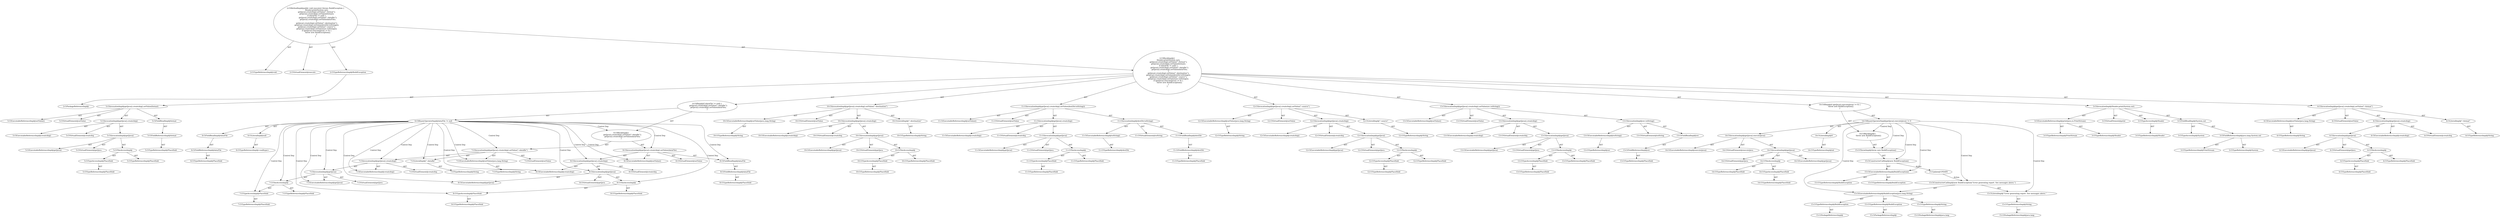 digraph "execute#?" {
0 [label="2:CtTypeReferenceImpl@void" shape=ellipse]
1 [label="2:CtVirtualElement@execute" shape=ellipse]
2 [label="2:CtTypeReferenceImpl@BuildException" shape=ellipse]
3 [label="2:CtPackageReferenceImpl@" shape=ellipse]
4 [label="3:CtExecutableReferenceImpl@print(java.io.PrintStream)" shape=ellipse]
5 [label="3:CtTypeReferenceImpl@Header" shape=ellipse]
6 [label="3:CtTypeReferenceImpl@PrintStream" shape=ellipse]
7 [label="3:CtVirtualElement@print" shape=ellipse]
8 [label="3:CtTypeAccessImpl@Header" shape=ellipse]
9 [label="3:CtTypeReferenceImpl@Header" shape=ellipse]
10 [label="3:CtFieldReferenceImpl@java.lang.System.out" shape=ellipse]
11 [label="3:CtTypeReferenceImpl@System" shape=ellipse]
12 [label="3:CtTypeReferenceImpl@PrintStream" shape=ellipse]
13 [label="3:CtFieldReadImpl@System.out" shape=ellipse]
14 [label="3:CtTypeAccessImpl@System" shape=ellipse]
15 [label="3:CtInvocationImpl@Header.print(System.out)" shape=ellipse]
16 [label="4:CtExecutableReferenceImpl@setValue(java.lang.String)" shape=ellipse]
17 [label="4:CtTypeReferenceImpl@String" shape=ellipse]
18 [label="4:CtVirtualElement@setValue" shape=ellipse]
19 [label="4:CtExecutableReferenceImpl@createArg()" shape=ellipse]
20 [label="4:CtVirtualElement@createArg" shape=ellipse]
21 [label="4:CtExecutableReferenceImpl@getJava()" shape=ellipse]
22 [label="4:CtVirtualElement@getJava" shape=ellipse]
23 [label="4:CtTypeAccessImpl@PlaceHold" shape=ellipse]
24 [label="4:CtTypeReferenceImpl@PlaceHold" shape=ellipse]
25 [label="4:CtThisAccessImpl@" shape=ellipse]
26 [label="4:CtTypeReferenceImpl@PlaceHold" shape=ellipse]
27 [label="4:CtInvocationImpl@getJava()" shape=ellipse]
28 [label="4:CtInvocationImpl@getJava().createArg()" shape=ellipse]
29 [label="4:CtLiteralImpl@\"--format\"" shape=ellipse]
30 [label="4:CtTypeReferenceImpl@String" shape=ellipse]
31 [label="4:CtInvocationImpl@getJava().createArg().setValue(\"--format\")" shape=ellipse]
32 [label="5:CtExecutableReferenceImpl@setValue()" shape=ellipse]
33 [label="5:CtVirtualElement@setValue" shape=ellipse]
34 [label="5:CtExecutableReferenceImpl@createArg()" shape=ellipse]
35 [label="5:CtVirtualElement@createArg" shape=ellipse]
36 [label="5:CtExecutableReferenceImpl@getJava()" shape=ellipse]
37 [label="5:CtVirtualElement@getJava" shape=ellipse]
38 [label="5:CtTypeAccessImpl@PlaceHold" shape=ellipse]
39 [label="5:CtTypeReferenceImpl@PlaceHold" shape=ellipse]
40 [label="5:CtThisAccessImpl@" shape=ellipse]
41 [label="5:CtTypeReferenceImpl@PlaceHold" shape=ellipse]
42 [label="5:CtInvocationImpl@getJava()" shape=ellipse]
43 [label="5:CtInvocationImpl@getJava().createArg()" shape=ellipse]
44 [label="5:CtFieldReferenceImpl@format" shape=ellipse]
45 [label="5:CtTypeReferenceImpl@PlaceHold" shape=ellipse]
46 [label="5:CtFieldReadImpl@format" shape=ellipse]
47 [label="5:CtInvocationImpl@getJava().createArg().setValue(format)" shape=ellipse]
48 [label="6:CtFieldReferenceImpl@dataFile" shape=ellipse]
49 [label="6:CtTypeReferenceImpl@PlaceHold" shape=ellipse]
50 [label="6:CtFieldReadImpl@dataFile" shape=ellipse]
51 [label="6:CtLiteralImpl@null" shape=ellipse]
52 [label="6:CtTypeReferenceImpl@<nulltype>" shape=ellipse]
53 [label="6:CtBinaryOperatorImpl@dataFile != null" shape=ellipse]
54 [label="7:CtExecutableReferenceImpl@setValue(java.lang.String)" shape=ellipse]
55 [label="7:CtTypeReferenceImpl@String" shape=ellipse]
56 [label="7:CtVirtualElement@setValue" shape=ellipse]
57 [label="7:CtExecutableReferenceImpl@createArg()" shape=ellipse]
58 [label="7:CtVirtualElement@createArg" shape=ellipse]
59 [label="7:CtExecutableReferenceImpl@getJava()" shape=ellipse]
60 [label="7:CtVirtualElement@getJava" shape=ellipse]
61 [label="7:CtTypeAccessImpl@PlaceHold" shape=ellipse]
62 [label="7:CtTypeReferenceImpl@PlaceHold" shape=ellipse]
63 [label="7:CtThisAccessImpl@" shape=ellipse]
64 [label="7:CtTypeReferenceImpl@PlaceHold" shape=ellipse]
65 [label="7:CtInvocationImpl@getJava()" shape=ellipse]
66 [label="7:CtInvocationImpl@getJava().createArg()" shape=ellipse]
67 [label="7:CtLiteralImpl@\"--datafile\"" shape=ellipse]
68 [label="7:CtTypeReferenceImpl@String" shape=ellipse]
69 [label="7:CtInvocationImpl@getJava().createArg().setValue(\"--datafile\")" shape=ellipse]
70 [label="8:CtExecutableReferenceImpl@setValue()" shape=ellipse]
71 [label="8:CtVirtualElement@setValue" shape=ellipse]
72 [label="8:CtExecutableReferenceImpl@createArg()" shape=ellipse]
73 [label="8:CtVirtualElement@createArg" shape=ellipse]
74 [label="8:CtExecutableReferenceImpl@getJava()" shape=ellipse]
75 [label="8:CtVirtualElement@getJava" shape=ellipse]
76 [label="8:CtTypeAccessImpl@PlaceHold" shape=ellipse]
77 [label="8:CtTypeReferenceImpl@PlaceHold" shape=ellipse]
78 [label="8:CtThisAccessImpl@" shape=ellipse]
79 [label="8:CtTypeReferenceImpl@PlaceHold" shape=ellipse]
80 [label="8:CtInvocationImpl@getJava()" shape=ellipse]
81 [label="8:CtInvocationImpl@getJava().createArg()" shape=ellipse]
82 [label="8:CtFieldReferenceImpl@dataFile" shape=ellipse]
83 [label="8:CtTypeReferenceImpl@PlaceHold" shape=ellipse]
84 [label="8:CtFieldReadImpl@dataFile" shape=ellipse]
85 [label="8:CtInvocationImpl@getJava().createArg().setValue(dataFile)" shape=ellipse]
86 [label="6:CtBlockImpl@\{
    getJava().createArg().setValue(\"--datafile\");
    getJava().createArg().setValue(dataFile);
\}" shape=ellipse]
87 [label="6:CtIfImpl@if (dataFile != null) \{
    getJava().createArg().setValue(\"--datafile\");
    getJava().createArg().setValue(dataFile);
\}" shape=ellipse]
88 [label="10:CtExecutableReferenceImpl@setValue(java.lang.String)" shape=ellipse]
89 [label="10:CtTypeReferenceImpl@String" shape=ellipse]
90 [label="10:CtVirtualElement@setValue" shape=ellipse]
91 [label="10:CtExecutableReferenceImpl@createArg()" shape=ellipse]
92 [label="10:CtVirtualElement@createArg" shape=ellipse]
93 [label="10:CtExecutableReferenceImpl@getJava()" shape=ellipse]
94 [label="10:CtVirtualElement@getJava" shape=ellipse]
95 [label="10:CtTypeAccessImpl@PlaceHold" shape=ellipse]
96 [label="10:CtTypeReferenceImpl@PlaceHold" shape=ellipse]
97 [label="10:CtThisAccessImpl@" shape=ellipse]
98 [label="10:CtTypeReferenceImpl@PlaceHold" shape=ellipse]
99 [label="10:CtInvocationImpl@getJava()" shape=ellipse]
100 [label="10:CtInvocationImpl@getJava().createArg()" shape=ellipse]
101 [label="10:CtLiteralImpl@\"--destination\"" shape=ellipse]
102 [label="10:CtTypeReferenceImpl@String" shape=ellipse]
103 [label="10:CtInvocationImpl@getJava().createArg().setValue(\"--destination\")" shape=ellipse]
104 [label="11:CtExecutableReferenceImpl@setValue()" shape=ellipse]
105 [label="11:CtVirtualElement@setValue" shape=ellipse]
106 [label="11:CtExecutableReferenceImpl@createArg()" shape=ellipse]
107 [label="11:CtVirtualElement@createArg" shape=ellipse]
108 [label="11:CtExecutableReferenceImpl@getJava()" shape=ellipse]
109 [label="11:CtVirtualElement@getJava" shape=ellipse]
110 [label="11:CtTypeAccessImpl@PlaceHold" shape=ellipse]
111 [label="11:CtTypeReferenceImpl@PlaceHold" shape=ellipse]
112 [label="11:CtThisAccessImpl@" shape=ellipse]
113 [label="11:CtTypeReferenceImpl@PlaceHold" shape=ellipse]
114 [label="11:CtInvocationImpl@getJava()" shape=ellipse]
115 [label="11:CtInvocationImpl@getJava().createArg()" shape=ellipse]
116 [label="11:CtExecutableReferenceImpl@toString()" shape=ellipse]
117 [label="11:CtTypeReferenceImpl@destDir" shape=ellipse]
118 [label="11:CtVirtualElement@toString" shape=ellipse]
119 [label="11:CtFieldReferenceImpl@destDir" shape=ellipse]
120 [label="11:CtTypeReferenceImpl@PlaceHold" shape=ellipse]
121 [label="11:CtFieldReadImpl@destDir" shape=ellipse]
122 [label="11:CtInvocationImpl@destDir.toString()" shape=ellipse]
123 [label="11:CtInvocationImpl@getJava().createArg().setValue(destDir.toString())" shape=ellipse]
124 [label="12:CtExecutableReferenceImpl@setValue(java.lang.String)" shape=ellipse]
125 [label="12:CtTypeReferenceImpl@String" shape=ellipse]
126 [label="12:CtVirtualElement@setValue" shape=ellipse]
127 [label="12:CtExecutableReferenceImpl@createArg()" shape=ellipse]
128 [label="12:CtVirtualElement@createArg" shape=ellipse]
129 [label="12:CtExecutableReferenceImpl@getJava()" shape=ellipse]
130 [label="12:CtVirtualElement@getJava" shape=ellipse]
131 [label="12:CtTypeAccessImpl@PlaceHold" shape=ellipse]
132 [label="12:CtTypeReferenceImpl@PlaceHold" shape=ellipse]
133 [label="12:CtThisAccessImpl@" shape=ellipse]
134 [label="12:CtTypeReferenceImpl@PlaceHold" shape=ellipse]
135 [label="12:CtInvocationImpl@getJava()" shape=ellipse]
136 [label="12:CtInvocationImpl@getJava().createArg()" shape=ellipse]
137 [label="12:CtLiteralImpl@\"--source\"" shape=ellipse]
138 [label="12:CtTypeReferenceImpl@String" shape=ellipse]
139 [label="12:CtInvocationImpl@getJava().createArg().setValue(\"--source\")" shape=ellipse]
140 [label="13:CtExecutableReferenceImpl@setValue()" shape=ellipse]
141 [label="13:CtVirtualElement@setValue" shape=ellipse]
142 [label="13:CtExecutableReferenceImpl@createArg()" shape=ellipse]
143 [label="13:CtVirtualElement@createArg" shape=ellipse]
144 [label="13:CtExecutableReferenceImpl@getJava()" shape=ellipse]
145 [label="13:CtVirtualElement@getJava" shape=ellipse]
146 [label="13:CtTypeAccessImpl@PlaceHold" shape=ellipse]
147 [label="13:CtTypeReferenceImpl@PlaceHold" shape=ellipse]
148 [label="13:CtThisAccessImpl@" shape=ellipse]
149 [label="13:CtTypeReferenceImpl@PlaceHold" shape=ellipse]
150 [label="13:CtInvocationImpl@getJava()" shape=ellipse]
151 [label="13:CtInvocationImpl@getJava().createArg()" shape=ellipse]
152 [label="13:CtExecutableReferenceImpl@toString()" shape=ellipse]
153 [label="13:CtTypeReferenceImpl@src" shape=ellipse]
154 [label="13:CtVirtualElement@toString" shape=ellipse]
155 [label="13:CtFieldReferenceImpl@src" shape=ellipse]
156 [label="13:CtTypeReferenceImpl@PlaceHold" shape=ellipse]
157 [label="13:CtFieldReadImpl@src" shape=ellipse]
158 [label="13:CtInvocationImpl@src.toString()" shape=ellipse]
159 [label="13:CtInvocationImpl@getJava().createArg().setValue(src.toString())" shape=ellipse]
160 [label="14:CtExecutableReferenceImpl@executeJava()" shape=ellipse]
161 [label="14:CtVirtualElement@executeJava" shape=ellipse]
162 [label="14:CtExecutableReferenceImpl@getJava()" shape=ellipse]
163 [label="14:CtVirtualElement@getJava" shape=ellipse]
164 [label="14:CtTypeAccessImpl@PlaceHold" shape=ellipse]
165 [label="14:CtTypeReferenceImpl@PlaceHold" shape=ellipse]
166 [label="14:CtThisAccessImpl@" shape=ellipse]
167 [label="14:CtTypeReferenceImpl@PlaceHold" shape=ellipse]
168 [label="14:CtInvocationImpl@getJava()" shape=ellipse]
169 [label="14:CtInvocationImpl@getJava().executeJava()" shape=ellipse]
170 [label="14:CtLiteralImpl@0" shape=ellipse]
171 [label="14:CtTypeReferenceImpl@int" shape=ellipse]
172 [label="14:CtBinaryOperatorImpl@getJava().executeJava() != 0" shape=ellipse]
173 [label="15:CtExecutableReferenceImpl@BuildException()" shape=ellipse]
174 [label="15:CtTypeReferenceImpl@BuildException" shape=ellipse]
175 [label="15:CtTypeReferenceImpl@BuildException" shape=ellipse]
176 [label="15:CtConstructorCallImpl@new BuildException()" shape=ellipse]
177 [label="15:CtThrowImpl@throw new BuildException()" shape=ellipse]
178 [label="14:CtBlockImpl@\{
    throw new BuildException();
\}" shape=ellipse]
179 [label="14:CtIfImpl@if (getJava().executeJava() != 0) \{
    throw new BuildException();
\}" shape=ellipse]
180 [label="2:CtBlockImpl@\{
    Header.print(System.out);
    getJava().createArg().setValue(\"--format\");
    getJava().createArg().setValue(format);
    if (dataFile != null) \{
        getJava().createArg().setValue(\"--datafile\");
        getJava().createArg().setValue(dataFile);
    \}
    getJava().createArg().setValue(\"--destination\");
    getJava().createArg().setValue(destDir.toString());
    getJava().createArg().setValue(\"--source\");
    getJava().createArg().setValue(src.toString());
    if (getJava().executeJava() != 0) \{
        throw new BuildException();
    \}
\}" shape=ellipse]
181 [label="2:CtMethodImpl@public void execute() throws BuildException \{
    Header.print(System.out);
    getJava().createArg().setValue(\"--format\");
    getJava().createArg().setValue(format);
    if (dataFile != null) \{
        getJava().createArg().setValue(\"--datafile\");
        getJava().createArg().setValue(dataFile);
    \}
    getJava().createArg().setValue(\"--destination\");
    getJava().createArg().setValue(destDir.toString());
    getJava().createArg().setValue(\"--source\");
    getJava().createArg().setValue(src.toString());
    if (getJava().executeJava() != 0) \{
        throw new BuildException();
    \}
\}" shape=ellipse]
182 [label="15:Update@UPDATE" shape=ellipse]
183 [label="15:CtPackageReferenceImpl@" shape=ellipse]
184 [label="15:CtTypeReferenceImpl@BuildException" shape=ellipse]
185 [label="15:CtPackageReferenceImpl@" shape=ellipse]
186 [label="15:CtTypeReferenceImpl@BuildException" shape=ellipse]
187 [label="15:CtPackageReferenceImpl@java.lang" shape=ellipse]
188 [label="15:CtTypeReferenceImpl@String" shape=ellipse]
189 [label="15:CtExecutableReferenceImpl@BuildException(java.lang.String)" shape=ellipse]
190 [label="15:CtPackageReferenceImpl@java.lang" shape=ellipse]
191 [label="15:CtTypeReferenceImpl@String" shape=ellipse]
192 [label="15:CtLiteralImpl@\"Error generating report. See messages above.\"" shape=ellipse]
193 [label="15:CtConstructorCallImpl@new BuildException(\"Error generating report. See messages above.\")" shape=ellipse]
2 -> 3 [label="AST"];
4 -> 5 [label="AST"];
4 -> 6 [label="AST"];
8 -> 9 [label="AST"];
10 -> 11 [label="AST"];
10 -> 12 [label="AST"];
13 -> 14 [label="AST"];
13 -> 10 [label="AST"];
15 -> 7 [label="AST"];
15 -> 8 [label="AST"];
15 -> 4 [label="AST"];
15 -> 13 [label="AST"];
16 -> 17 [label="AST"];
23 -> 24 [label="AST"];
25 -> 26 [label="AST"];
25 -> 23 [label="AST"];
27 -> 22 [label="AST"];
27 -> 25 [label="AST"];
27 -> 21 [label="AST"];
28 -> 20 [label="AST"];
28 -> 27 [label="AST"];
28 -> 19 [label="AST"];
29 -> 30 [label="AST"];
31 -> 18 [label="AST"];
31 -> 28 [label="AST"];
31 -> 16 [label="AST"];
31 -> 29 [label="AST"];
38 -> 39 [label="AST"];
40 -> 41 [label="AST"];
40 -> 38 [label="AST"];
42 -> 37 [label="AST"];
42 -> 40 [label="AST"];
42 -> 36 [label="AST"];
43 -> 35 [label="AST"];
43 -> 42 [label="AST"];
43 -> 34 [label="AST"];
44 -> 45 [label="AST"];
46 -> 44 [label="AST"];
47 -> 33 [label="AST"];
47 -> 43 [label="AST"];
47 -> 32 [label="AST"];
47 -> 46 [label="AST"];
48 -> 49 [label="AST"];
50 -> 48 [label="AST"];
51 -> 52 [label="AST"];
53 -> 50 [label="AST"];
53 -> 51 [label="AST"];
53 -> 86 [label="Control Dep"];
53 -> 69 [label="Control Dep"];
53 -> 54 [label="Control Dep"];
53 -> 66 [label="Control Dep"];
53 -> 57 [label="Control Dep"];
53 -> 65 [label="Control Dep"];
53 -> 59 [label="Control Dep"];
53 -> 63 [label="Control Dep"];
53 -> 61 [label="Control Dep"];
53 -> 67 [label="Control Dep"];
53 -> 85 [label="Control Dep"];
53 -> 70 [label="Control Dep"];
53 -> 81 [label="Control Dep"];
53 -> 72 [label="Control Dep"];
53 -> 80 [label="Control Dep"];
53 -> 74 [label="Control Dep"];
53 -> 78 [label="Control Dep"];
53 -> 76 [label="Control Dep"];
53 -> 84 [label="Control Dep"];
54 -> 55 [label="AST"];
61 -> 62 [label="AST"];
63 -> 64 [label="AST"];
63 -> 61 [label="AST"];
65 -> 60 [label="AST"];
65 -> 63 [label="AST"];
65 -> 59 [label="AST"];
66 -> 58 [label="AST"];
66 -> 65 [label="AST"];
66 -> 57 [label="AST"];
67 -> 68 [label="AST"];
69 -> 56 [label="AST"];
69 -> 66 [label="AST"];
69 -> 54 [label="AST"];
69 -> 67 [label="AST"];
76 -> 77 [label="AST"];
78 -> 79 [label="AST"];
78 -> 76 [label="AST"];
80 -> 75 [label="AST"];
80 -> 78 [label="AST"];
80 -> 74 [label="AST"];
81 -> 73 [label="AST"];
81 -> 80 [label="AST"];
81 -> 72 [label="AST"];
82 -> 83 [label="AST"];
84 -> 82 [label="AST"];
85 -> 71 [label="AST"];
85 -> 81 [label="AST"];
85 -> 70 [label="AST"];
85 -> 84 [label="AST"];
86 -> 69 [label="AST"];
86 -> 85 [label="AST"];
87 -> 53 [label="AST"];
87 -> 86 [label="AST"];
88 -> 89 [label="AST"];
95 -> 96 [label="AST"];
97 -> 98 [label="AST"];
97 -> 95 [label="AST"];
99 -> 94 [label="AST"];
99 -> 97 [label="AST"];
99 -> 93 [label="AST"];
100 -> 92 [label="AST"];
100 -> 99 [label="AST"];
100 -> 91 [label="AST"];
101 -> 102 [label="AST"];
103 -> 90 [label="AST"];
103 -> 100 [label="AST"];
103 -> 88 [label="AST"];
103 -> 101 [label="AST"];
110 -> 111 [label="AST"];
112 -> 113 [label="AST"];
112 -> 110 [label="AST"];
114 -> 109 [label="AST"];
114 -> 112 [label="AST"];
114 -> 108 [label="AST"];
115 -> 107 [label="AST"];
115 -> 114 [label="AST"];
115 -> 106 [label="AST"];
116 -> 117 [label="AST"];
119 -> 120 [label="AST"];
121 -> 119 [label="AST"];
122 -> 118 [label="AST"];
122 -> 121 [label="AST"];
122 -> 116 [label="AST"];
123 -> 105 [label="AST"];
123 -> 115 [label="AST"];
123 -> 104 [label="AST"];
123 -> 122 [label="AST"];
124 -> 125 [label="AST"];
131 -> 132 [label="AST"];
133 -> 134 [label="AST"];
133 -> 131 [label="AST"];
135 -> 130 [label="AST"];
135 -> 133 [label="AST"];
135 -> 129 [label="AST"];
136 -> 128 [label="AST"];
136 -> 135 [label="AST"];
136 -> 127 [label="AST"];
137 -> 138 [label="AST"];
139 -> 126 [label="AST"];
139 -> 136 [label="AST"];
139 -> 124 [label="AST"];
139 -> 137 [label="AST"];
146 -> 147 [label="AST"];
148 -> 149 [label="AST"];
148 -> 146 [label="AST"];
150 -> 145 [label="AST"];
150 -> 148 [label="AST"];
150 -> 144 [label="AST"];
151 -> 143 [label="AST"];
151 -> 150 [label="AST"];
151 -> 142 [label="AST"];
152 -> 153 [label="AST"];
155 -> 156 [label="AST"];
157 -> 155 [label="AST"];
158 -> 154 [label="AST"];
158 -> 157 [label="AST"];
158 -> 152 [label="AST"];
159 -> 141 [label="AST"];
159 -> 151 [label="AST"];
159 -> 140 [label="AST"];
159 -> 158 [label="AST"];
164 -> 165 [label="AST"];
166 -> 167 [label="AST"];
166 -> 164 [label="AST"];
168 -> 163 [label="AST"];
168 -> 166 [label="AST"];
168 -> 162 [label="AST"];
169 -> 161 [label="AST"];
169 -> 168 [label="AST"];
169 -> 160 [label="AST"];
170 -> 171 [label="AST"];
172 -> 169 [label="AST"];
172 -> 170 [label="AST"];
172 -> 178 [label="Control Dep"];
172 -> 177 [label="Control Dep"];
172 -> 176 [label="Control Dep"];
172 -> 173 [label="Control Dep"];
172 -> 189 [label="Control Dep"];
172 -> 192 [label="Control Dep"];
172 -> 193 [label="Control Dep"];
173 -> 174 [label="AST"];
173 -> 175 [label="AST"];
176 -> 173 [label="AST"];
176 -> 182 [label="Action"];
177 -> 176 [label="AST"];
178 -> 177 [label="AST"];
179 -> 172 [label="AST"];
179 -> 178 [label="AST"];
180 -> 15 [label="AST"];
180 -> 31 [label="AST"];
180 -> 47 [label="AST"];
180 -> 87 [label="AST"];
180 -> 103 [label="AST"];
180 -> 123 [label="AST"];
180 -> 139 [label="AST"];
180 -> 159 [label="AST"];
180 -> 179 [label="AST"];
181 -> 1 [label="AST"];
181 -> 0 [label="AST"];
181 -> 2 [label="AST"];
181 -> 180 [label="AST"];
182 -> 193 [label="Action"];
184 -> 183 [label="AST"];
186 -> 185 [label="AST"];
188 -> 187 [label="AST"];
189 -> 184 [label="AST"];
189 -> 186 [label="AST"];
189 -> 188 [label="AST"];
191 -> 190 [label="AST"];
192 -> 191 [label="AST"];
193 -> 189 [label="AST"];
193 -> 192 [label="AST"];
}